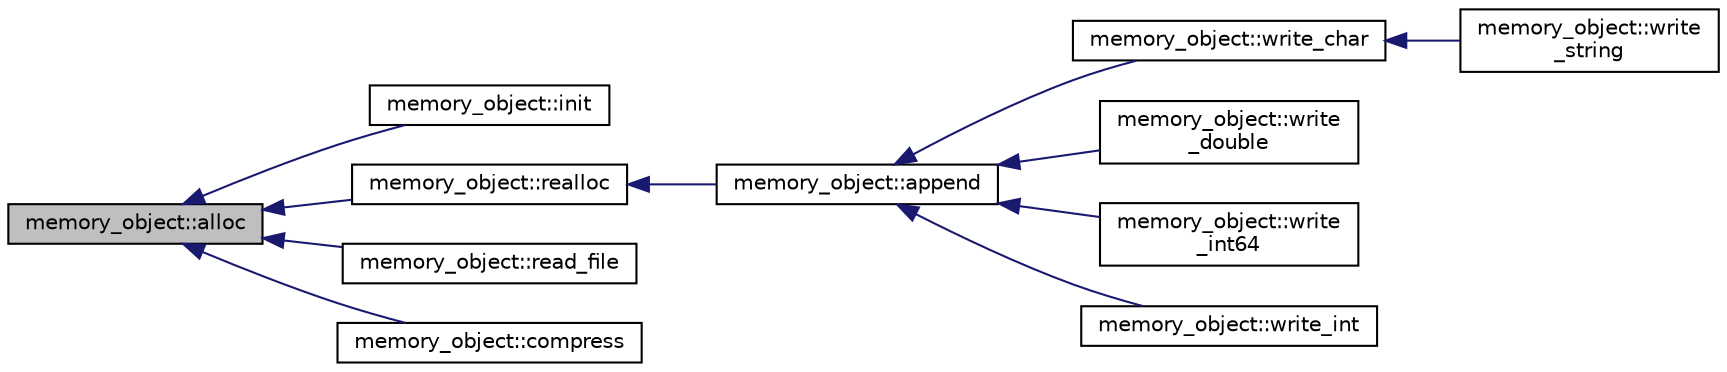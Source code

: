 digraph "memory_object::alloc"
{
  edge [fontname="Helvetica",fontsize="10",labelfontname="Helvetica",labelfontsize="10"];
  node [fontname="Helvetica",fontsize="10",shape=record];
  rankdir="LR";
  Node9 [label="memory_object::alloc",height=0.2,width=0.4,color="black", fillcolor="grey75", style="filled", fontcolor="black"];
  Node9 -> Node10 [dir="back",color="midnightblue",fontsize="10",style="solid",fontname="Helvetica"];
  Node10 [label="memory_object::init",height=0.2,width=0.4,color="black", fillcolor="white", style="filled",URL="$d8/d67/classmemory__object.html#af3db8aaeacba976233f0f257a8678bdf"];
  Node9 -> Node11 [dir="back",color="midnightblue",fontsize="10",style="solid",fontname="Helvetica"];
  Node11 [label="memory_object::realloc",height=0.2,width=0.4,color="black", fillcolor="white", style="filled",URL="$d8/d67/classmemory__object.html#a29ea5862bdfae31e11a5c1ccc121b594"];
  Node11 -> Node12 [dir="back",color="midnightblue",fontsize="10",style="solid",fontname="Helvetica"];
  Node12 [label="memory_object::append",height=0.2,width=0.4,color="black", fillcolor="white", style="filled",URL="$d8/d67/classmemory__object.html#af27e1f0829bc6372b2a2632463bb267f"];
  Node12 -> Node13 [dir="back",color="midnightblue",fontsize="10",style="solid",fontname="Helvetica"];
  Node13 [label="memory_object::write_char",height=0.2,width=0.4,color="black", fillcolor="white", style="filled",URL="$d8/d67/classmemory__object.html#a1b2aafe9f159e3ca6384b7a8db0cc7cf"];
  Node13 -> Node14 [dir="back",color="midnightblue",fontsize="10",style="solid",fontname="Helvetica"];
  Node14 [label="memory_object::write\l_string",height=0.2,width=0.4,color="black", fillcolor="white", style="filled",URL="$d8/d67/classmemory__object.html#ae4bf39b14c242094cc6f281c00aea9bc"];
  Node12 -> Node15 [dir="back",color="midnightblue",fontsize="10",style="solid",fontname="Helvetica"];
  Node15 [label="memory_object::write\l_double",height=0.2,width=0.4,color="black", fillcolor="white", style="filled",URL="$d8/d67/classmemory__object.html#a05ab03814bd373ee3edd0d897b437873"];
  Node12 -> Node16 [dir="back",color="midnightblue",fontsize="10",style="solid",fontname="Helvetica"];
  Node16 [label="memory_object::write\l_int64",height=0.2,width=0.4,color="black", fillcolor="white", style="filled",URL="$d8/d67/classmemory__object.html#aace89309983982f60d83562b1a19401b"];
  Node12 -> Node17 [dir="back",color="midnightblue",fontsize="10",style="solid",fontname="Helvetica"];
  Node17 [label="memory_object::write_int",height=0.2,width=0.4,color="black", fillcolor="white", style="filled",URL="$d8/d67/classmemory__object.html#ac64fbf0d109921cda07123999b0ac486"];
  Node9 -> Node18 [dir="back",color="midnightblue",fontsize="10",style="solid",fontname="Helvetica"];
  Node18 [label="memory_object::read_file",height=0.2,width=0.4,color="black", fillcolor="white", style="filled",URL="$d8/d67/classmemory__object.html#a19850b4ae2c5a995daec451a9725ebf1"];
  Node9 -> Node19 [dir="back",color="midnightblue",fontsize="10",style="solid",fontname="Helvetica"];
  Node19 [label="memory_object::compress",height=0.2,width=0.4,color="black", fillcolor="white", style="filled",URL="$d8/d67/classmemory__object.html#a19117ffce9e562d369adac83a51fc997"];
}
